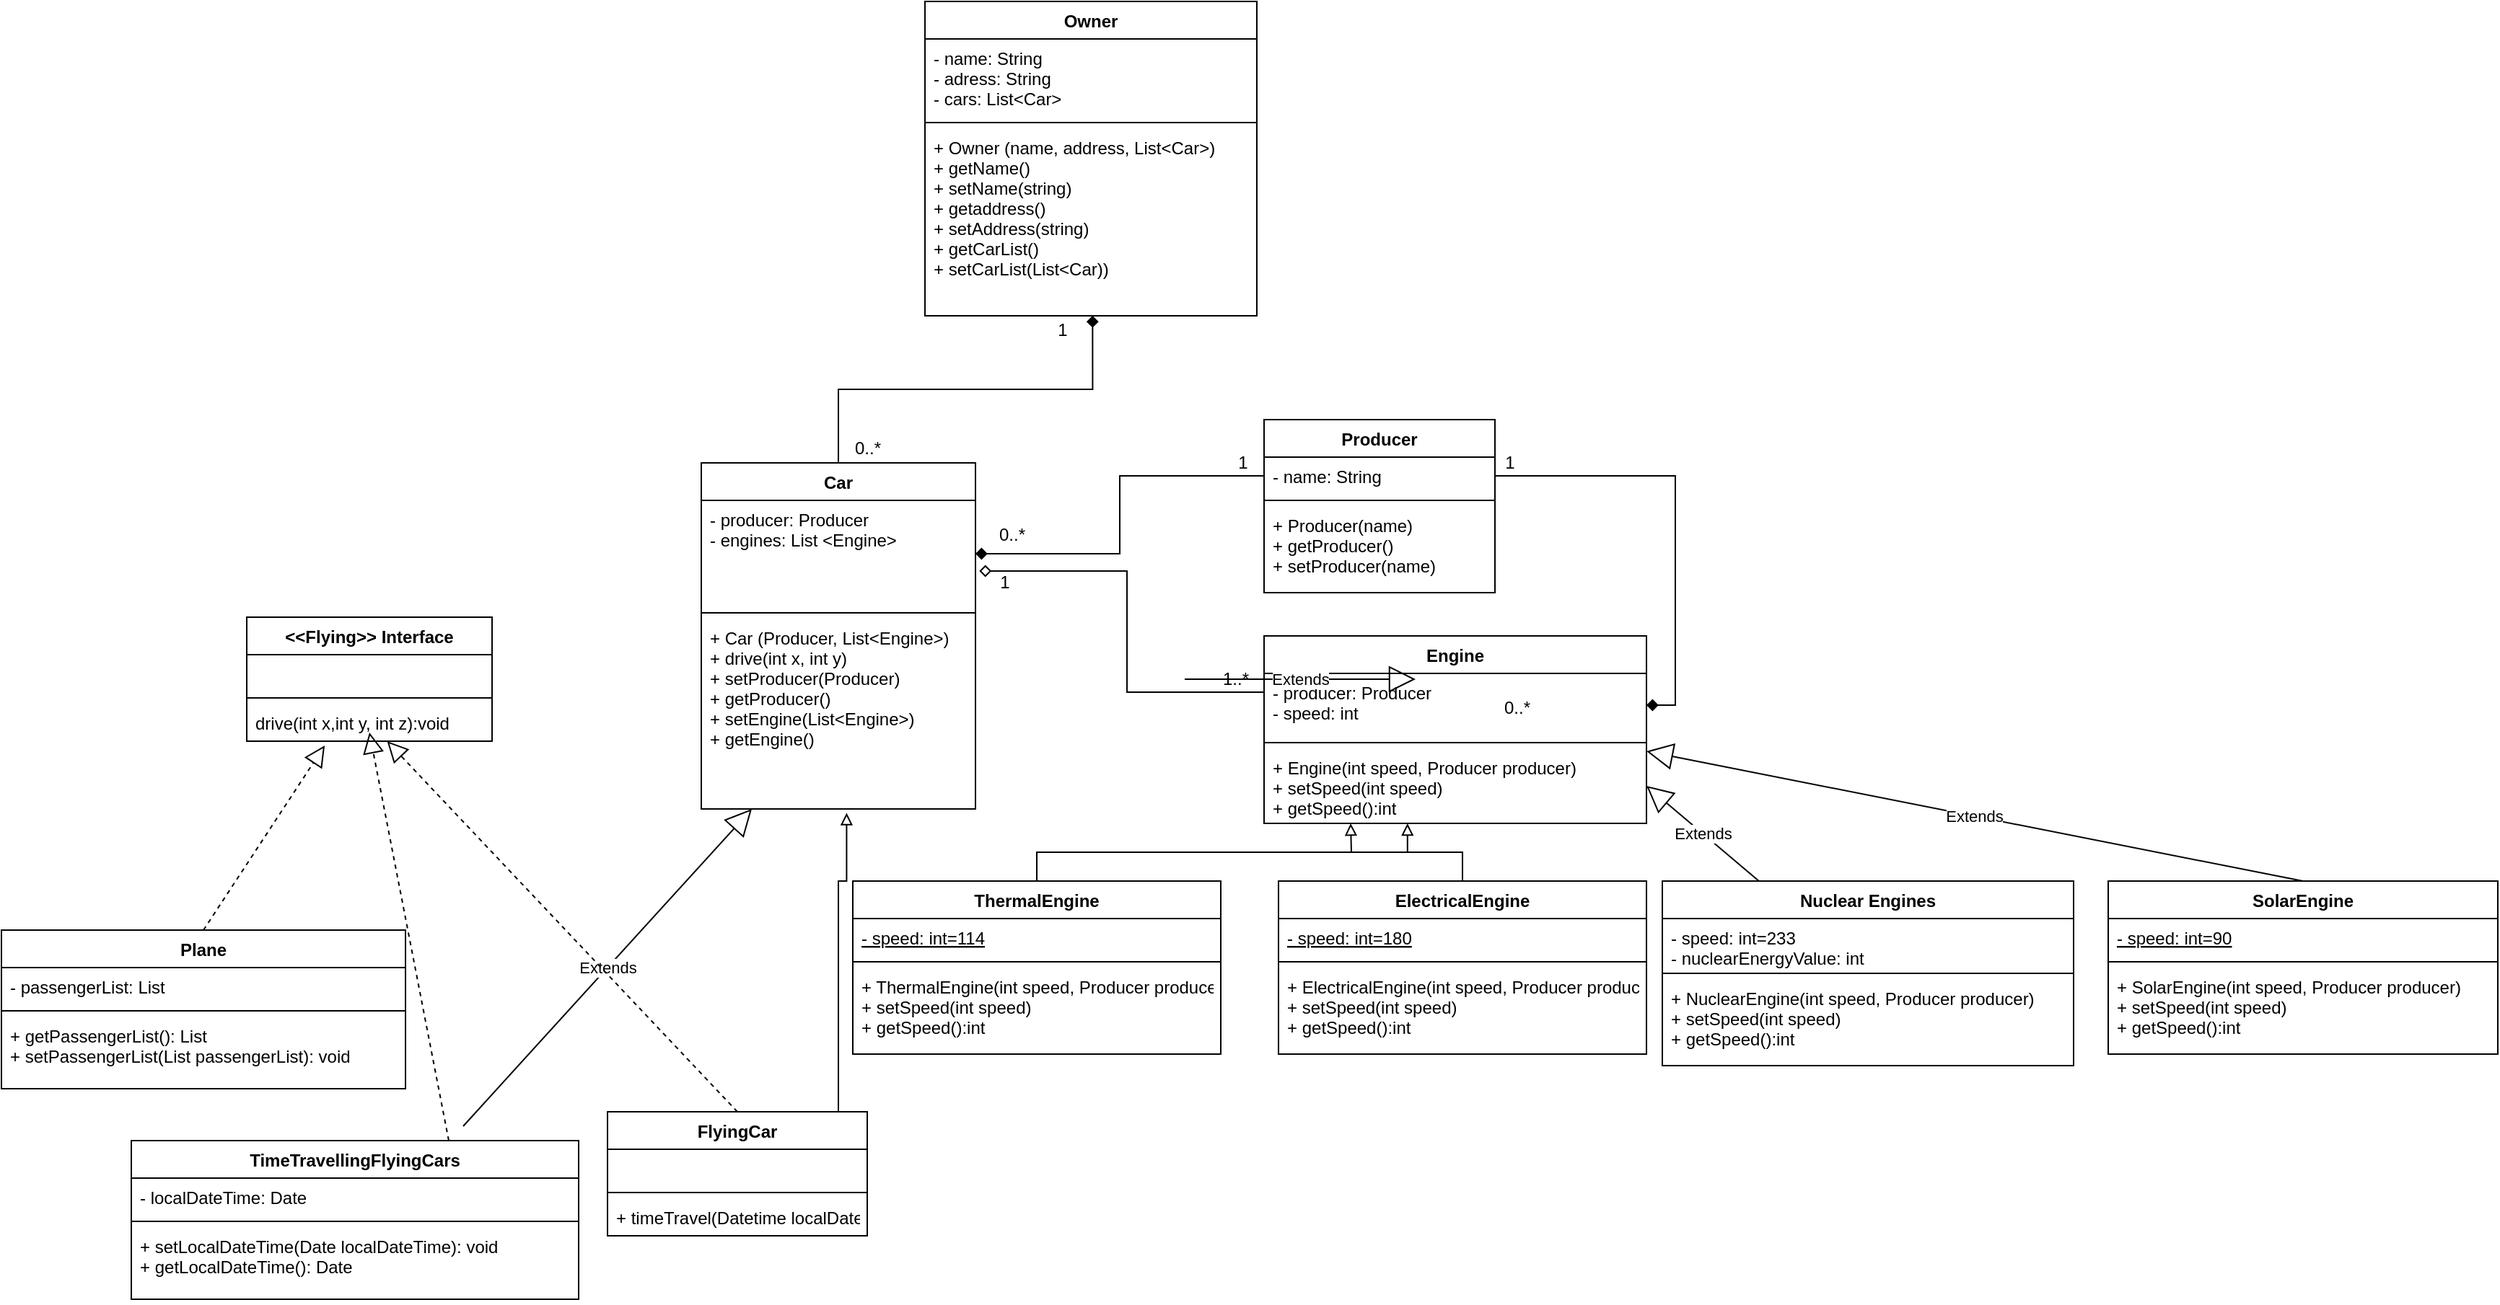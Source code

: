 <mxfile version="19.0.3" type="github">
  <diagram id="C5RBs43oDa-KdzZeNtuy" name="Page-1">
    <mxGraphModel dx="4174" dy="1086" grid="1" gridSize="10" guides="1" tooltips="1" connect="1" arrows="1" fold="1" page="1" pageScale="1" pageWidth="1800" pageHeight="1000" math="0" shadow="0">
      <root>
        <mxCell id="WIyWlLk6GJQsqaUBKTNV-0" />
        <mxCell id="WIyWlLk6GJQsqaUBKTNV-1" parent="WIyWlLk6GJQsqaUBKTNV-0" />
        <mxCell id="aXp1cObeX2M25JBQMIca-23" style="edgeStyle=orthogonalEdgeStyle;rounded=0;orthogonalLoop=1;jettySize=auto;html=1;entryX=0.505;entryY=0.999;entryDx=0;entryDy=0;entryPerimeter=0;endArrow=diamond;endFill=1;" parent="WIyWlLk6GJQsqaUBKTNV-1" source="blP-r5KLYwO_4_YSS9iV-0" target="aXp1cObeX2M25JBQMIca-16" edge="1">
          <mxGeometry relative="1" as="geometry" />
        </mxCell>
        <mxCell id="blP-r5KLYwO_4_YSS9iV-0" value="Car" style="swimlane;fontStyle=1;align=center;verticalAlign=top;childLayout=stackLayout;horizontal=1;startSize=26;horizontalStack=0;resizeParent=1;resizeParentMax=0;resizeLast=0;collapsible=1;marginBottom=0;" parent="WIyWlLk6GJQsqaUBKTNV-1" vertex="1">
          <mxGeometry x="-1279" y="400" width="190" height="240" as="geometry" />
        </mxCell>
        <mxCell id="blP-r5KLYwO_4_YSS9iV-1" value="- producer: Producer&#xa;- engines: List &lt;Engine&gt;" style="text;strokeColor=none;fillColor=none;align=left;verticalAlign=top;spacingLeft=4;spacingRight=4;overflow=hidden;rotatable=0;points=[[0,0.5],[1,0.5]];portConstraint=eastwest;" parent="blP-r5KLYwO_4_YSS9iV-0" vertex="1">
          <mxGeometry y="26" width="190" height="74" as="geometry" />
        </mxCell>
        <mxCell id="blP-r5KLYwO_4_YSS9iV-2" value="" style="line;strokeWidth=1;fillColor=none;align=left;verticalAlign=middle;spacingTop=-1;spacingLeft=3;spacingRight=3;rotatable=0;labelPosition=right;points=[];portConstraint=eastwest;" parent="blP-r5KLYwO_4_YSS9iV-0" vertex="1">
          <mxGeometry y="100" width="190" height="8" as="geometry" />
        </mxCell>
        <mxCell id="blP-r5KLYwO_4_YSS9iV-3" value="+ Car (Producer, List&lt;Engine&gt;)&#xa;+ drive(int x, int y)&#xa;+ setProducer(Producer)&#xa;+ getProducer()&#xa;+ setEngine(List&lt;Engine&gt;)&#xa;+ getEngine()&#xa;" style="text;strokeColor=none;fillColor=none;align=left;verticalAlign=top;spacingLeft=4;spacingRight=4;overflow=hidden;rotatable=0;points=[[0,0.5],[1,0.5]];portConstraint=eastwest;" parent="blP-r5KLYwO_4_YSS9iV-0" vertex="1">
          <mxGeometry y="108" width="190" height="132" as="geometry" />
        </mxCell>
        <mxCell id="blP-r5KLYwO_4_YSS9iV-8" value="Producer" style="swimlane;fontStyle=1;align=center;verticalAlign=top;childLayout=stackLayout;horizontal=1;startSize=26;horizontalStack=0;resizeParent=1;resizeParentMax=0;resizeLast=0;collapsible=1;marginBottom=0;" parent="WIyWlLk6GJQsqaUBKTNV-1" vertex="1">
          <mxGeometry x="-889" y="370" width="160" height="120" as="geometry" />
        </mxCell>
        <mxCell id="blP-r5KLYwO_4_YSS9iV-9" value="- name: String" style="text;strokeColor=none;fillColor=none;align=left;verticalAlign=top;spacingLeft=4;spacingRight=4;overflow=hidden;rotatable=0;points=[[0,0.5],[1,0.5]];portConstraint=eastwest;" parent="blP-r5KLYwO_4_YSS9iV-8" vertex="1">
          <mxGeometry y="26" width="160" height="26" as="geometry" />
        </mxCell>
        <mxCell id="blP-r5KLYwO_4_YSS9iV-10" value="" style="line;strokeWidth=1;fillColor=none;align=left;verticalAlign=middle;spacingTop=-1;spacingLeft=3;spacingRight=3;rotatable=0;labelPosition=right;points=[];portConstraint=eastwest;" parent="blP-r5KLYwO_4_YSS9iV-8" vertex="1">
          <mxGeometry y="52" width="160" height="8" as="geometry" />
        </mxCell>
        <mxCell id="blP-r5KLYwO_4_YSS9iV-11" value="+ Producer(name)&#xa;+ getProducer()&#xa;+ setProducer(name)" style="text;strokeColor=none;fillColor=none;align=left;verticalAlign=top;spacingLeft=4;spacingRight=4;overflow=hidden;rotatable=0;points=[[0,0.5],[1,0.5]];portConstraint=eastwest;" parent="blP-r5KLYwO_4_YSS9iV-8" vertex="1">
          <mxGeometry y="60" width="160" height="60" as="geometry" />
        </mxCell>
        <mxCell id="blP-r5KLYwO_4_YSS9iV-12" value="Engine" style="swimlane;fontStyle=1;align=center;verticalAlign=top;childLayout=stackLayout;horizontal=1;startSize=26;horizontalStack=0;resizeParent=1;resizeParentMax=0;resizeLast=0;collapsible=1;marginBottom=0;" parent="WIyWlLk6GJQsqaUBKTNV-1" vertex="1">
          <mxGeometry x="-889" y="520" width="265" height="130" as="geometry" />
        </mxCell>
        <mxCell id="blP-r5KLYwO_4_YSS9iV-13" value="- producer: Producer&#xa;- speed: int&#xa;" style="text;strokeColor=none;fillColor=none;align=left;verticalAlign=top;spacingLeft=4;spacingRight=4;overflow=hidden;rotatable=0;points=[[0,0.5],[1,0.5]];portConstraint=eastwest;" parent="blP-r5KLYwO_4_YSS9iV-12" vertex="1">
          <mxGeometry y="26" width="265" height="44" as="geometry" />
        </mxCell>
        <mxCell id="blP-r5KLYwO_4_YSS9iV-14" value="" style="line;strokeWidth=1;fillColor=none;align=left;verticalAlign=middle;spacingTop=-1;spacingLeft=3;spacingRight=3;rotatable=0;labelPosition=right;points=[];portConstraint=eastwest;" parent="blP-r5KLYwO_4_YSS9iV-12" vertex="1">
          <mxGeometry y="70" width="265" height="8" as="geometry" />
        </mxCell>
        <mxCell id="blP-r5KLYwO_4_YSS9iV-15" value="+ Engine(int speed, Producer producer)&#xa;+ setSpeed(int speed)&#xa;+ getSpeed():int" style="text;strokeColor=none;fillColor=none;align=left;verticalAlign=top;spacingLeft=4;spacingRight=4;overflow=hidden;rotatable=0;points=[[0,0.5],[1,0.5]];portConstraint=eastwest;" parent="blP-r5KLYwO_4_YSS9iV-12" vertex="1">
          <mxGeometry y="78" width="265" height="52" as="geometry" />
        </mxCell>
        <mxCell id="blP-r5KLYwO_4_YSS9iV-16" style="edgeStyle=orthogonalEdgeStyle;rounded=0;orthogonalLoop=1;jettySize=auto;html=1;exitX=0;exitY=0.5;exitDx=0;exitDy=0;endArrow=diamond;endFill=0;entryX=1.014;entryY=0.662;entryDx=0;entryDy=0;entryPerimeter=0;" parent="WIyWlLk6GJQsqaUBKTNV-1" source="blP-r5KLYwO_4_YSS9iV-13" target="blP-r5KLYwO_4_YSS9iV-1" edge="1">
          <mxGeometry relative="1" as="geometry">
            <Array as="points">
              <mxPoint x="-889" y="559" />
              <mxPoint x="-984" y="559" />
              <mxPoint x="-984" y="475" />
            </Array>
            <mxPoint x="-1029" y="540" as="targetPoint" />
          </mxGeometry>
        </mxCell>
        <mxCell id="blP-r5KLYwO_4_YSS9iV-17" value="1" style="text;html=1;resizable=0;autosize=1;align=center;verticalAlign=middle;points=[];fillColor=none;strokeColor=none;rounded=0;" parent="WIyWlLk6GJQsqaUBKTNV-1" vertex="1">
          <mxGeometry x="-1079" y="473" width="20" height="20" as="geometry" />
        </mxCell>
        <mxCell id="blP-r5KLYwO_4_YSS9iV-18" value="1..*" style="text;html=1;resizable=0;autosize=1;align=center;verticalAlign=middle;points=[];fillColor=none;strokeColor=none;rounded=0;" parent="WIyWlLk6GJQsqaUBKTNV-1" vertex="1">
          <mxGeometry x="-924" y="540" width="30" height="20" as="geometry" />
        </mxCell>
        <mxCell id="blP-r5KLYwO_4_YSS9iV-20" value="1" style="text;html=1;resizable=0;autosize=1;align=center;verticalAlign=middle;points=[];fillColor=none;strokeColor=none;rounded=0;" parent="WIyWlLk6GJQsqaUBKTNV-1" vertex="1">
          <mxGeometry x="-914" y="390" width="20" height="20" as="geometry" />
        </mxCell>
        <mxCell id="blP-r5KLYwO_4_YSS9iV-21" value="0..*" style="text;html=1;resizable=0;autosize=1;align=center;verticalAlign=middle;points=[];fillColor=none;strokeColor=none;rounded=0;" parent="WIyWlLk6GJQsqaUBKTNV-1" vertex="1">
          <mxGeometry x="-1079" y="440" width="30" height="20" as="geometry" />
        </mxCell>
        <mxCell id="blP-r5KLYwO_4_YSS9iV-23" style="edgeStyle=orthogonalEdgeStyle;rounded=0;orthogonalLoop=1;jettySize=auto;html=1;exitX=1;exitY=0.5;exitDx=0;exitDy=0;entryX=1;entryY=0.5;entryDx=0;entryDy=0;endArrow=diamond;endFill=1;" parent="WIyWlLk6GJQsqaUBKTNV-1" source="blP-r5KLYwO_4_YSS9iV-9" target="blP-r5KLYwO_4_YSS9iV-13" edge="1">
          <mxGeometry relative="1" as="geometry" />
        </mxCell>
        <mxCell id="blP-r5KLYwO_4_YSS9iV-24" value="1" style="text;html=1;resizable=0;autosize=1;align=center;verticalAlign=middle;points=[];fillColor=none;strokeColor=none;rounded=0;" parent="WIyWlLk6GJQsqaUBKTNV-1" vertex="1">
          <mxGeometry x="-729" y="390" width="20" height="20" as="geometry" />
        </mxCell>
        <mxCell id="blP-r5KLYwO_4_YSS9iV-25" value="0..*" style="text;html=1;resizable=0;autosize=1;align=center;verticalAlign=middle;points=[];fillColor=none;strokeColor=none;rounded=0;" parent="WIyWlLk6GJQsqaUBKTNV-1" vertex="1">
          <mxGeometry x="-729" y="560" width="30" height="20" as="geometry" />
        </mxCell>
        <mxCell id="blP-r5KLYwO_4_YSS9iV-27" style="edgeStyle=orthogonalEdgeStyle;rounded=0;orthogonalLoop=1;jettySize=auto;html=1;exitX=0;exitY=0.5;exitDx=0;exitDy=0;entryX=1;entryY=0.5;entryDx=0;entryDy=0;endArrow=diamond;endFill=1;" parent="WIyWlLk6GJQsqaUBKTNV-1" source="blP-r5KLYwO_4_YSS9iV-9" target="blP-r5KLYwO_4_YSS9iV-1" edge="1">
          <mxGeometry relative="1" as="geometry" />
        </mxCell>
        <mxCell id="blP-r5KLYwO_4_YSS9iV-38" style="edgeStyle=orthogonalEdgeStyle;rounded=0;orthogonalLoop=1;jettySize=auto;html=1;exitX=0.5;exitY=0;exitDx=0;exitDy=0;entryX=0.375;entryY=1;entryDx=0;entryDy=0;entryPerimeter=0;endArrow=block;endFill=0;" parent="WIyWlLk6GJQsqaUBKTNV-1" source="blP-r5KLYwO_4_YSS9iV-30" target="blP-r5KLYwO_4_YSS9iV-15" edge="1">
          <mxGeometry relative="1" as="geometry" />
        </mxCell>
        <mxCell id="blP-r5KLYwO_4_YSS9iV-30" value="ThermalEngine" style="swimlane;fontStyle=1;align=center;verticalAlign=top;childLayout=stackLayout;horizontal=1;startSize=26;horizontalStack=0;resizeParent=1;resizeParentMax=0;resizeLast=0;collapsible=1;marginBottom=0;" parent="WIyWlLk6GJQsqaUBKTNV-1" vertex="1">
          <mxGeometry x="-1174" y="690" width="255" height="120" as="geometry" />
        </mxCell>
        <mxCell id="blP-r5KLYwO_4_YSS9iV-31" value="- speed: int=114" style="text;strokeColor=none;fillColor=none;align=left;verticalAlign=top;spacingLeft=4;spacingRight=4;overflow=hidden;rotatable=0;points=[[0,0.5],[1,0.5]];portConstraint=eastwest;fontStyle=4" parent="blP-r5KLYwO_4_YSS9iV-30" vertex="1">
          <mxGeometry y="26" width="255" height="26" as="geometry" />
        </mxCell>
        <mxCell id="blP-r5KLYwO_4_YSS9iV-32" value="" style="line;strokeWidth=1;fillColor=none;align=left;verticalAlign=middle;spacingTop=-1;spacingLeft=3;spacingRight=3;rotatable=0;labelPosition=right;points=[];portConstraint=eastwest;" parent="blP-r5KLYwO_4_YSS9iV-30" vertex="1">
          <mxGeometry y="52" width="255" height="8" as="geometry" />
        </mxCell>
        <mxCell id="blP-r5KLYwO_4_YSS9iV-33" value="+ ThermalEngine(int speed, Producer producer)&#xa;+ setSpeed(int speed)&#xa;+ getSpeed():int" style="text;strokeColor=none;fillColor=none;align=left;verticalAlign=top;spacingLeft=4;spacingRight=4;overflow=hidden;rotatable=0;points=[[0,0.5],[1,0.5]];portConstraint=eastwest;" parent="blP-r5KLYwO_4_YSS9iV-30" vertex="1">
          <mxGeometry y="60" width="255" height="60" as="geometry" />
        </mxCell>
        <mxCell id="blP-r5KLYwO_4_YSS9iV-40" style="edgeStyle=orthogonalEdgeStyle;rounded=0;orthogonalLoop=1;jettySize=auto;html=1;exitX=0.5;exitY=0;exitDx=0;exitDy=0;endArrow=block;endFill=0;" parent="WIyWlLk6GJQsqaUBKTNV-1" source="blP-r5KLYwO_4_YSS9iV-34" edge="1">
          <mxGeometry relative="1" as="geometry">
            <mxPoint x="-829" y="650" as="targetPoint" />
          </mxGeometry>
        </mxCell>
        <mxCell id="blP-r5KLYwO_4_YSS9iV-34" value="ElectricalEngine" style="swimlane;fontStyle=1;align=center;verticalAlign=top;childLayout=stackLayout;horizontal=1;startSize=26;horizontalStack=0;resizeParent=1;resizeParentMax=0;resizeLast=0;collapsible=1;marginBottom=0;" parent="WIyWlLk6GJQsqaUBKTNV-1" vertex="1">
          <mxGeometry x="-879" y="690" width="255" height="120" as="geometry" />
        </mxCell>
        <mxCell id="blP-r5KLYwO_4_YSS9iV-35" value="- speed: int=180" style="text;strokeColor=none;fillColor=none;align=left;verticalAlign=top;spacingLeft=4;spacingRight=4;overflow=hidden;rotatable=0;points=[[0,0.5],[1,0.5]];portConstraint=eastwest;fontStyle=4" parent="blP-r5KLYwO_4_YSS9iV-34" vertex="1">
          <mxGeometry y="26" width="255" height="26" as="geometry" />
        </mxCell>
        <mxCell id="blP-r5KLYwO_4_YSS9iV-36" value="" style="line;strokeWidth=1;fillColor=none;align=left;verticalAlign=middle;spacingTop=-1;spacingLeft=3;spacingRight=3;rotatable=0;labelPosition=right;points=[];portConstraint=eastwest;" parent="blP-r5KLYwO_4_YSS9iV-34" vertex="1">
          <mxGeometry y="52" width="255" height="8" as="geometry" />
        </mxCell>
        <mxCell id="blP-r5KLYwO_4_YSS9iV-37" value="+ ElectricalEngine(int speed, Producer producer)&#xa;+ setSpeed(int speed)&#xa;+ getSpeed():int" style="text;strokeColor=none;fillColor=none;align=left;verticalAlign=top;spacingLeft=4;spacingRight=4;overflow=hidden;rotatable=0;points=[[0,0.5],[1,0.5]];portConstraint=eastwest;fontStyle=0" parent="blP-r5KLYwO_4_YSS9iV-34" vertex="1">
          <mxGeometry y="60" width="255" height="60" as="geometry" />
        </mxCell>
        <mxCell id="blP-r5KLYwO_4_YSS9iV-42" value="&lt;&lt;Flying&gt;&gt; Interface" style="swimlane;fontStyle=1;align=center;verticalAlign=top;childLayout=stackLayout;horizontal=1;startSize=26;horizontalStack=0;resizeParent=1;resizeParentMax=0;resizeLast=0;collapsible=1;marginBottom=0;" parent="WIyWlLk6GJQsqaUBKTNV-1" vertex="1">
          <mxGeometry x="-1594" y="507" width="170" height="86" as="geometry" />
        </mxCell>
        <mxCell id="blP-r5KLYwO_4_YSS9iV-43" value="      " style="text;strokeColor=none;fillColor=none;align=left;verticalAlign=top;spacingLeft=4;spacingRight=4;overflow=hidden;rotatable=0;points=[[0,0.5],[1,0.5]];portConstraint=eastwest;" parent="blP-r5KLYwO_4_YSS9iV-42" vertex="1">
          <mxGeometry y="26" width="170" height="26" as="geometry" />
        </mxCell>
        <mxCell id="blP-r5KLYwO_4_YSS9iV-44" value="" style="line;strokeWidth=1;fillColor=none;align=left;verticalAlign=middle;spacingTop=-1;spacingLeft=3;spacingRight=3;rotatable=0;labelPosition=right;points=[];portConstraint=eastwest;" parent="blP-r5KLYwO_4_YSS9iV-42" vertex="1">
          <mxGeometry y="52" width="170" height="8" as="geometry" />
        </mxCell>
        <mxCell id="blP-r5KLYwO_4_YSS9iV-45" value="drive(int x,int y, int z):void" style="text;strokeColor=none;fillColor=none;align=left;verticalAlign=top;spacingLeft=4;spacingRight=4;overflow=hidden;rotatable=0;points=[[0,0.5],[1,0.5]];portConstraint=eastwest;" parent="blP-r5KLYwO_4_YSS9iV-42" vertex="1">
          <mxGeometry y="60" width="170" height="26" as="geometry" />
        </mxCell>
        <mxCell id="aXp1cObeX2M25JBQMIca-26" style="edgeStyle=orthogonalEdgeStyle;rounded=0;orthogonalLoop=1;jettySize=auto;html=1;entryX=0.53;entryY=1.021;entryDx=0;entryDy=0;entryPerimeter=0;endArrow=block;endFill=0;" parent="WIyWlLk6GJQsqaUBKTNV-1" source="blP-r5KLYwO_4_YSS9iV-46" target="blP-r5KLYwO_4_YSS9iV-3" edge="1">
          <mxGeometry relative="1" as="geometry">
            <Array as="points">
              <mxPoint x="-1184" y="690" />
              <mxPoint x="-1178" y="690" />
            </Array>
          </mxGeometry>
        </mxCell>
        <mxCell id="blP-r5KLYwO_4_YSS9iV-46" value="FlyingCar" style="swimlane;fontStyle=1;align=center;verticalAlign=top;childLayout=stackLayout;horizontal=1;startSize=26;horizontalStack=0;resizeParent=1;resizeParentMax=0;resizeLast=0;collapsible=1;marginBottom=0;" parent="WIyWlLk6GJQsqaUBKTNV-1" vertex="1">
          <mxGeometry x="-1344" y="850" width="180" height="86" as="geometry" />
        </mxCell>
        <mxCell id="ecQhq5Q0LJdTcY4nDZZT-23" value="Extends" style="endArrow=block;endSize=16;endFill=0;html=1;rounded=0;" edge="1" parent="blP-r5KLYwO_4_YSS9iV-46" target="blP-r5KLYwO_4_YSS9iV-3">
          <mxGeometry width="160" relative="1" as="geometry">
            <mxPoint x="-100" y="10" as="sourcePoint" />
            <mxPoint x="60" y="10" as="targetPoint" />
          </mxGeometry>
        </mxCell>
        <mxCell id="blP-r5KLYwO_4_YSS9iV-47" value="   " style="text;strokeColor=none;fillColor=none;align=left;verticalAlign=top;spacingLeft=4;spacingRight=4;overflow=hidden;rotatable=0;points=[[0,0.5],[1,0.5]];portConstraint=eastwest;" parent="blP-r5KLYwO_4_YSS9iV-46" vertex="1">
          <mxGeometry y="26" width="180" height="26" as="geometry" />
        </mxCell>
        <mxCell id="blP-r5KLYwO_4_YSS9iV-48" value="" style="line;strokeWidth=1;fillColor=none;align=left;verticalAlign=middle;spacingTop=-1;spacingLeft=3;spacingRight=3;rotatable=0;labelPosition=right;points=[];portConstraint=eastwest;" parent="blP-r5KLYwO_4_YSS9iV-46" vertex="1">
          <mxGeometry y="52" width="180" height="8" as="geometry" />
        </mxCell>
        <mxCell id="blP-r5KLYwO_4_YSS9iV-49" value="+ timeTravel(Datetime localDateTime)" style="text;strokeColor=none;fillColor=none;align=left;verticalAlign=top;spacingLeft=4;spacingRight=4;overflow=hidden;rotatable=0;points=[[0,0.5],[1,0.5]];portConstraint=eastwest;" parent="blP-r5KLYwO_4_YSS9iV-46" vertex="1">
          <mxGeometry y="60" width="180" height="26" as="geometry" />
        </mxCell>
        <mxCell id="aXp1cObeX2M25JBQMIca-2" value="Nuclear Engines" style="swimlane;fontStyle=1;align=center;verticalAlign=top;childLayout=stackLayout;horizontal=1;startSize=26;horizontalStack=0;resizeParent=1;resizeParentMax=0;resizeLast=0;collapsible=1;marginBottom=0;" parent="WIyWlLk6GJQsqaUBKTNV-1" vertex="1">
          <mxGeometry x="-613" y="690" width="285" height="128" as="geometry" />
        </mxCell>
        <mxCell id="aXp1cObeX2M25JBQMIca-3" value="- speed: int=233&#xa;- nuclearEnergyValue: int&#xa;" style="text;strokeColor=none;fillColor=none;align=left;verticalAlign=top;spacingLeft=4;spacingRight=4;overflow=hidden;rotatable=0;points=[[0,0.5],[1,0.5]];portConstraint=eastwest;fontStyle=0" parent="aXp1cObeX2M25JBQMIca-2" vertex="1">
          <mxGeometry y="26" width="285" height="34" as="geometry" />
        </mxCell>
        <mxCell id="aXp1cObeX2M25JBQMIca-4" value="" style="line;strokeWidth=1;fillColor=none;align=left;verticalAlign=middle;spacingTop=-1;spacingLeft=3;spacingRight=3;rotatable=0;labelPosition=right;points=[];portConstraint=eastwest;" parent="aXp1cObeX2M25JBQMIca-2" vertex="1">
          <mxGeometry y="60" width="285" height="8" as="geometry" />
        </mxCell>
        <mxCell id="aXp1cObeX2M25JBQMIca-5" value="+ NuclearEngine(int speed, Producer producer)&#xa;+ setSpeed(int speed)&#xa;+ getSpeed():int" style="text;strokeColor=none;fillColor=none;align=left;verticalAlign=top;spacingLeft=4;spacingRight=4;overflow=hidden;rotatable=0;points=[[0,0.5],[1,0.5]];portConstraint=eastwest;fontStyle=0" parent="aXp1cObeX2M25JBQMIca-2" vertex="1">
          <mxGeometry y="68" width="285" height="60" as="geometry" />
        </mxCell>
        <mxCell id="aXp1cObeX2M25JBQMIca-7" value="SolarEngine" style="swimlane;fontStyle=1;align=center;verticalAlign=top;childLayout=stackLayout;horizontal=1;startSize=26;horizontalStack=0;resizeParent=1;resizeParentMax=0;resizeLast=0;collapsible=1;marginBottom=0;" parent="WIyWlLk6GJQsqaUBKTNV-1" vertex="1">
          <mxGeometry x="-304" y="690" width="270" height="120" as="geometry" />
        </mxCell>
        <mxCell id="aXp1cObeX2M25JBQMIca-8" value="- speed: int=90" style="text;strokeColor=none;fillColor=none;align=left;verticalAlign=top;spacingLeft=4;spacingRight=4;overflow=hidden;rotatable=0;points=[[0,0.5],[1,0.5]];portConstraint=eastwest;fontStyle=4" parent="aXp1cObeX2M25JBQMIca-7" vertex="1">
          <mxGeometry y="26" width="270" height="26" as="geometry" />
        </mxCell>
        <mxCell id="aXp1cObeX2M25JBQMIca-9" value="" style="line;strokeWidth=1;fillColor=none;align=left;verticalAlign=middle;spacingTop=-1;spacingLeft=3;spacingRight=3;rotatable=0;labelPosition=right;points=[];portConstraint=eastwest;" parent="aXp1cObeX2M25JBQMIca-7" vertex="1">
          <mxGeometry y="52" width="270" height="8" as="geometry" />
        </mxCell>
        <mxCell id="aXp1cObeX2M25JBQMIca-10" value="+ SolarEngine(int speed, Producer producer)&#xa;+ setSpeed(int speed)&#xa;+ getSpeed():int" style="text;strokeColor=none;fillColor=none;align=left;verticalAlign=top;spacingLeft=4;spacingRight=4;overflow=hidden;rotatable=0;points=[[0,0.5],[1,0.5]];portConstraint=eastwest;fontStyle=0" parent="aXp1cObeX2M25JBQMIca-7" vertex="1">
          <mxGeometry y="60" width="270" height="60" as="geometry" />
        </mxCell>
        <mxCell id="aXp1cObeX2M25JBQMIca-13" value="Owner" style="swimlane;fontStyle=1;align=center;verticalAlign=top;childLayout=stackLayout;horizontal=1;startSize=26;horizontalStack=0;resizeParent=1;resizeParentMax=0;resizeLast=0;collapsible=1;marginBottom=0;" parent="WIyWlLk6GJQsqaUBKTNV-1" vertex="1">
          <mxGeometry x="-1124" y="80" width="230" height="218" as="geometry" />
        </mxCell>
        <mxCell id="aXp1cObeX2M25JBQMIca-14" value="- name: String&#xa;- adress: String&#xa;- cars: List&lt;Car&gt;" style="text;strokeColor=none;fillColor=none;align=left;verticalAlign=top;spacingLeft=4;spacingRight=4;overflow=hidden;rotatable=0;points=[[0,0.5],[1,0.5]];portConstraint=eastwest;" parent="aXp1cObeX2M25JBQMIca-13" vertex="1">
          <mxGeometry y="26" width="230" height="54" as="geometry" />
        </mxCell>
        <mxCell id="aXp1cObeX2M25JBQMIca-15" value="" style="line;strokeWidth=1;fillColor=none;align=left;verticalAlign=middle;spacingTop=-1;spacingLeft=3;spacingRight=3;rotatable=0;labelPosition=right;points=[];portConstraint=eastwest;" parent="aXp1cObeX2M25JBQMIca-13" vertex="1">
          <mxGeometry y="80" width="230" height="8" as="geometry" />
        </mxCell>
        <mxCell id="aXp1cObeX2M25JBQMIca-16" value="+ Owner (name, address, List&lt;Car&gt;)&#xa;+ getName()&#xa;+ setName(string)&#xa;+ getaddress()&#xa;+ setAddress(string)&#xa;+ getCarList()&#xa;+ setCarList(List&lt;Car))" style="text;strokeColor=none;fillColor=none;align=left;verticalAlign=top;spacingLeft=4;spacingRight=4;overflow=hidden;rotatable=0;points=[[0,0.5],[1,0.5]];portConstraint=eastwest;" parent="aXp1cObeX2M25JBQMIca-13" vertex="1">
          <mxGeometry y="88" width="230" height="130" as="geometry" />
        </mxCell>
        <mxCell id="aXp1cObeX2M25JBQMIca-19" value="0..*" style="text;html=1;resizable=0;autosize=1;align=center;verticalAlign=middle;points=[];fillColor=none;strokeColor=none;rounded=0;" parent="WIyWlLk6GJQsqaUBKTNV-1" vertex="1">
          <mxGeometry x="-1179" y="380" width="30" height="20" as="geometry" />
        </mxCell>
        <mxCell id="aXp1cObeX2M25JBQMIca-20" value="1" style="text;html=1;resizable=0;autosize=1;align=center;verticalAlign=middle;points=[];fillColor=none;strokeColor=none;rounded=0;" parent="WIyWlLk6GJQsqaUBKTNV-1" vertex="1">
          <mxGeometry x="-1039" y="298" width="20" height="20" as="geometry" />
        </mxCell>
        <mxCell id="ecQhq5Q0LJdTcY4nDZZT-3" value="Extends" style="endArrow=block;endSize=16;endFill=0;html=1;rounded=0;" edge="1" parent="WIyWlLk6GJQsqaUBKTNV-1">
          <mxGeometry width="160" relative="1" as="geometry">
            <mxPoint x="-944" y="550" as="sourcePoint" />
            <mxPoint x="-784" y="550" as="targetPoint" />
          </mxGeometry>
        </mxCell>
        <mxCell id="ecQhq5Q0LJdTcY4nDZZT-5" value="Extends" style="endArrow=block;endSize=16;endFill=0;html=1;rounded=0;entryX=1;entryY=0.5;entryDx=0;entryDy=0;" edge="1" parent="WIyWlLk6GJQsqaUBKTNV-1" source="aXp1cObeX2M25JBQMIca-2" target="blP-r5KLYwO_4_YSS9iV-15">
          <mxGeometry width="160" relative="1" as="geometry">
            <mxPoint x="-514" y="610" as="sourcePoint" />
            <mxPoint x="-354" y="610" as="targetPoint" />
          </mxGeometry>
        </mxCell>
        <mxCell id="ecQhq5Q0LJdTcY4nDZZT-7" value="Extends" style="endArrow=block;endSize=16;endFill=0;html=1;rounded=0;entryX=1;entryY=0.038;entryDx=0;entryDy=0;entryPerimeter=0;exitX=0.5;exitY=0;exitDx=0;exitDy=0;" edge="1" parent="WIyWlLk6GJQsqaUBKTNV-1" source="aXp1cObeX2M25JBQMIca-7" target="blP-r5KLYwO_4_YSS9iV-15">
          <mxGeometry width="160" relative="1" as="geometry">
            <mxPoint x="-334" y="584.5" as="sourcePoint" />
            <mxPoint x="-174" y="584.5" as="targetPoint" />
          </mxGeometry>
        </mxCell>
        <mxCell id="ecQhq5Q0LJdTcY4nDZZT-8" value="" style="endArrow=block;dashed=1;endFill=0;endSize=12;html=1;rounded=0;exitX=0.5;exitY=0;exitDx=0;exitDy=0;" edge="1" parent="WIyWlLk6GJQsqaUBKTNV-1" source="blP-r5KLYwO_4_YSS9iV-46" target="blP-r5KLYwO_4_YSS9iV-45">
          <mxGeometry width="160" relative="1" as="geometry">
            <mxPoint x="-1134" y="750" as="sourcePoint" />
            <mxPoint x="-974" y="750" as="targetPoint" />
          </mxGeometry>
        </mxCell>
        <mxCell id="ecQhq5Q0LJdTcY4nDZZT-9" value="Plane" style="swimlane;fontStyle=1;align=center;verticalAlign=top;childLayout=stackLayout;horizontal=1;startSize=26;horizontalStack=0;resizeParent=1;resizeParentMax=0;resizeLast=0;collapsible=1;marginBottom=0;" vertex="1" parent="WIyWlLk6GJQsqaUBKTNV-1">
          <mxGeometry x="-1764" y="724" width="280" height="110" as="geometry" />
        </mxCell>
        <mxCell id="ecQhq5Q0LJdTcY4nDZZT-10" value="- passengerList: List" style="text;strokeColor=none;fillColor=none;align=left;verticalAlign=top;spacingLeft=4;spacingRight=4;overflow=hidden;rotatable=0;points=[[0,0.5],[1,0.5]];portConstraint=eastwest;" vertex="1" parent="ecQhq5Q0LJdTcY4nDZZT-9">
          <mxGeometry y="26" width="280" height="26" as="geometry" />
        </mxCell>
        <mxCell id="ecQhq5Q0LJdTcY4nDZZT-11" value="" style="line;strokeWidth=1;fillColor=none;align=left;verticalAlign=middle;spacingTop=-1;spacingLeft=3;spacingRight=3;rotatable=0;labelPosition=right;points=[];portConstraint=eastwest;" vertex="1" parent="ecQhq5Q0LJdTcY4nDZZT-9">
          <mxGeometry y="52" width="280" height="8" as="geometry" />
        </mxCell>
        <mxCell id="ecQhq5Q0LJdTcY4nDZZT-12" value="+ getPassengerList(): List&#xa;+ setPassengerList(List passengerList): void" style="text;strokeColor=none;fillColor=none;align=left;verticalAlign=top;spacingLeft=4;spacingRight=4;overflow=hidden;rotatable=0;points=[[0,0.5],[1,0.5]];portConstraint=eastwest;" vertex="1" parent="ecQhq5Q0LJdTcY4nDZZT-9">
          <mxGeometry y="60" width="280" height="50" as="geometry" />
        </mxCell>
        <mxCell id="ecQhq5Q0LJdTcY4nDZZT-14" value="" style="endArrow=block;dashed=1;endFill=0;endSize=12;html=1;rounded=0;entryX=0.5;entryY=0.769;entryDx=0;entryDy=0;entryPerimeter=0;" edge="1" parent="WIyWlLk6GJQsqaUBKTNV-1" target="blP-r5KLYwO_4_YSS9iV-45">
          <mxGeometry width="160" relative="1" as="geometry">
            <mxPoint x="-1454" y="870" as="sourcePoint" />
            <mxPoint x="-1294" y="870" as="targetPoint" />
          </mxGeometry>
        </mxCell>
        <mxCell id="ecQhq5Q0LJdTcY4nDZZT-16" value="" style="endArrow=block;dashed=1;endFill=0;endSize=12;html=1;rounded=0;exitX=0.5;exitY=0;exitDx=0;exitDy=0;entryX=0.318;entryY=1.115;entryDx=0;entryDy=0;entryPerimeter=0;" edge="1" parent="WIyWlLk6GJQsqaUBKTNV-1" source="ecQhq5Q0LJdTcY4nDZZT-9" target="blP-r5KLYwO_4_YSS9iV-45">
          <mxGeometry width="160" relative="1" as="geometry">
            <mxPoint x="-1594" y="646" as="sourcePoint" />
            <mxPoint x="-1434" y="646" as="targetPoint" />
          </mxGeometry>
        </mxCell>
        <mxCell id="ecQhq5Q0LJdTcY4nDZZT-17" value="TimeTravellingFlyingCars" style="swimlane;fontStyle=1;align=center;verticalAlign=top;childLayout=stackLayout;horizontal=1;startSize=26;horizontalStack=0;resizeParent=1;resizeParentMax=0;resizeLast=0;collapsible=1;marginBottom=0;" vertex="1" parent="WIyWlLk6GJQsqaUBKTNV-1">
          <mxGeometry x="-1674" y="870" width="310" height="110" as="geometry" />
        </mxCell>
        <mxCell id="ecQhq5Q0LJdTcY4nDZZT-18" value="- localDateTime: Date" style="text;strokeColor=none;fillColor=none;align=left;verticalAlign=top;spacingLeft=4;spacingRight=4;overflow=hidden;rotatable=0;points=[[0,0.5],[1,0.5]];portConstraint=eastwest;" vertex="1" parent="ecQhq5Q0LJdTcY4nDZZT-17">
          <mxGeometry y="26" width="310" height="26" as="geometry" />
        </mxCell>
        <mxCell id="ecQhq5Q0LJdTcY4nDZZT-19" value="" style="line;strokeWidth=1;fillColor=none;align=left;verticalAlign=middle;spacingTop=-1;spacingLeft=3;spacingRight=3;rotatable=0;labelPosition=right;points=[];portConstraint=eastwest;" vertex="1" parent="ecQhq5Q0LJdTcY4nDZZT-17">
          <mxGeometry y="52" width="310" height="8" as="geometry" />
        </mxCell>
        <mxCell id="ecQhq5Q0LJdTcY4nDZZT-20" value="+ setLocalDateTime(Date localDateTime): void&#xa;+ getLocalDateTime(): Date" style="text;strokeColor=none;fillColor=none;align=left;verticalAlign=top;spacingLeft=4;spacingRight=4;overflow=hidden;rotatable=0;points=[[0,0.5],[1,0.5]];portConstraint=eastwest;" vertex="1" parent="ecQhq5Q0LJdTcY4nDZZT-17">
          <mxGeometry y="60" width="310" height="50" as="geometry" />
        </mxCell>
      </root>
    </mxGraphModel>
  </diagram>
</mxfile>
